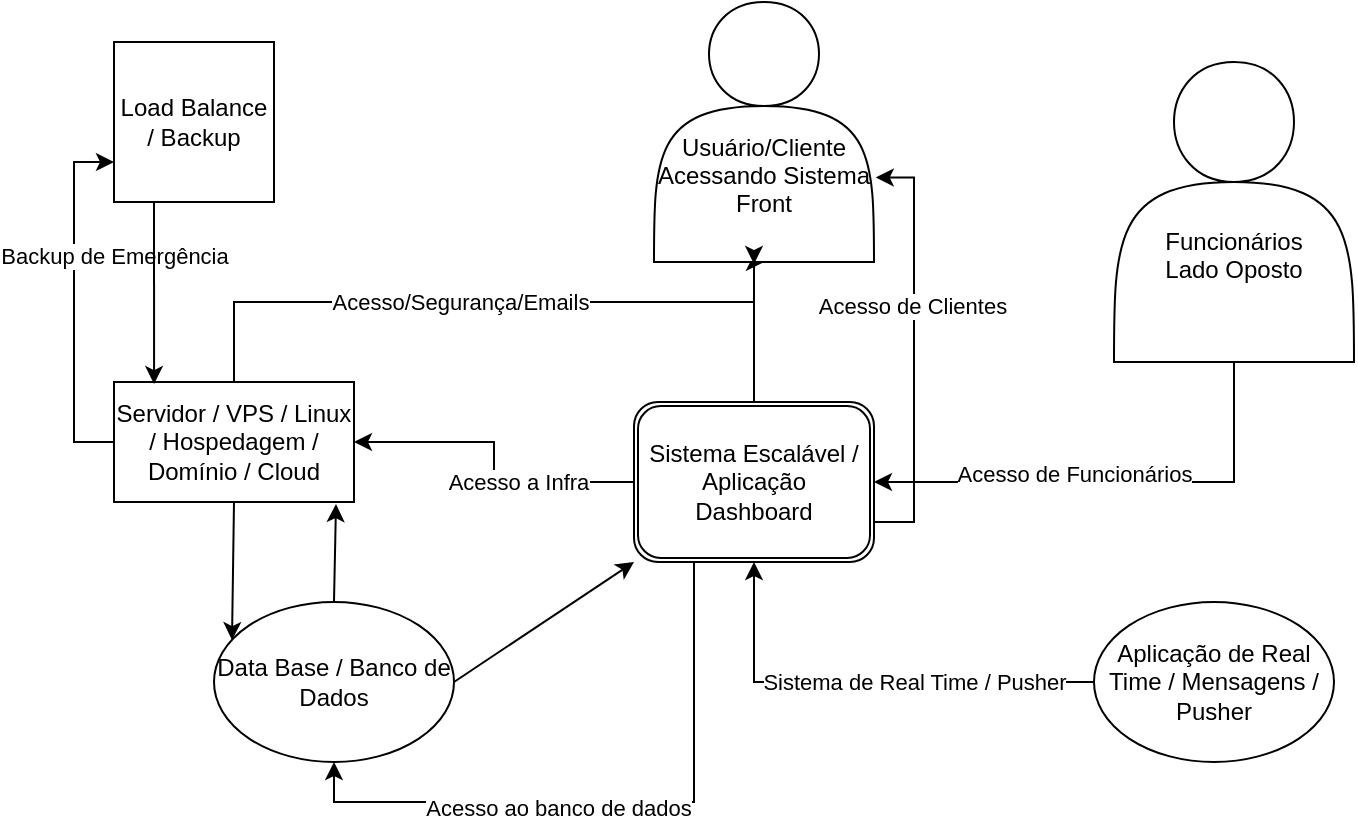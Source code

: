 <mxfile version="14.2.6" type="device"><diagram id="NUjW4b9L0eCQTGSvAhsl" name="Page-1"><mxGraphModel dx="868" dy="482" grid="1" gridSize="10" guides="1" tooltips="1" connect="1" arrows="1" fold="1" page="1" pageScale="1" pageWidth="827" pageHeight="1169" math="0" shadow="0"><root><mxCell id="0"/><mxCell id="1" parent="0"/><mxCell id="5fSCcKaNqyVrNbHJmPKr-10" style="edgeStyle=orthogonalEdgeStyle;rounded=0;orthogonalLoop=1;jettySize=auto;html=1;exitX=0.5;exitY=0;exitDx=0;exitDy=0;entryX=0.5;entryY=1;entryDx=0;entryDy=0;" edge="1" parent="1" source="5fSCcKaNqyVrNbHJmPKr-1" target="5fSCcKaNqyVrNbHJmPKr-3"><mxGeometry relative="1" as="geometry"><Array as="points"><mxPoint x="130" y="150"/><mxPoint x="390" y="150"/></Array></mxGeometry></mxCell><mxCell id="5fSCcKaNqyVrNbHJmPKr-11" value="Acesso/Segurança/Emails" style="edgeLabel;html=1;align=center;verticalAlign=middle;resizable=0;points=[];" vertex="1" connectable="0" parent="5fSCcKaNqyVrNbHJmPKr-10"><mxGeometry x="-0.062" relative="1" as="geometry"><mxPoint as="offset"/></mxGeometry></mxCell><mxCell id="5fSCcKaNqyVrNbHJmPKr-27" style="edgeStyle=orthogonalEdgeStyle;rounded=0;orthogonalLoop=1;jettySize=auto;html=1;exitX=0;exitY=0.5;exitDx=0;exitDy=0;entryX=0;entryY=0.75;entryDx=0;entryDy=0;" edge="1" parent="1" source="5fSCcKaNqyVrNbHJmPKr-1" target="5fSCcKaNqyVrNbHJmPKr-24"><mxGeometry relative="1" as="geometry"/></mxCell><mxCell id="5fSCcKaNqyVrNbHJmPKr-38" value="Backup de Emergência" style="edgeLabel;html=1;align=center;verticalAlign=middle;resizable=0;points=[];" vertex="1" connectable="0" parent="5fSCcKaNqyVrNbHJmPKr-27"><mxGeometry x="0.256" y="-1" relative="1" as="geometry"><mxPoint x="19" as="offset"/></mxGeometry></mxCell><mxCell id="5fSCcKaNqyVrNbHJmPKr-34" style="edgeStyle=none;rounded=0;orthogonalLoop=1;jettySize=auto;html=1;exitX=0.5;exitY=1;exitDx=0;exitDy=0;entryX=0.075;entryY=0.238;entryDx=0;entryDy=0;entryPerimeter=0;" edge="1" parent="1" source="5fSCcKaNqyVrNbHJmPKr-1" target="5fSCcKaNqyVrNbHJmPKr-20"><mxGeometry relative="1" as="geometry"/></mxCell><mxCell id="5fSCcKaNqyVrNbHJmPKr-1" value="Servidor / VPS / Linux / Hospedagem / Domínio / Cloud" style="rounded=0;whiteSpace=wrap;html=1;" vertex="1" parent="1"><mxGeometry x="70" y="190" width="120" height="60" as="geometry"/></mxCell><mxCell id="5fSCcKaNqyVrNbHJmPKr-3" value="&lt;br&gt;&lt;br&gt;&lt;br&gt;Usuário/Cliente&lt;br&gt;Acessando Sistema&lt;br&gt;Front" style="shape=actor;whiteSpace=wrap;html=1;" vertex="1" parent="1"><mxGeometry x="340" width="110" height="130" as="geometry"/></mxCell><mxCell id="5fSCcKaNqyVrNbHJmPKr-12" style="edgeStyle=orthogonalEdgeStyle;rounded=0;orthogonalLoop=1;jettySize=auto;html=1;exitX=0.5;exitY=0;exitDx=0;exitDy=0;" edge="1" parent="1" source="5fSCcKaNqyVrNbHJmPKr-5"><mxGeometry relative="1" as="geometry"><mxPoint x="390" y="131" as="targetPoint"/><Array as="points"><mxPoint x="390" y="130"/></Array></mxGeometry></mxCell><mxCell id="5fSCcKaNqyVrNbHJmPKr-16" style="edgeStyle=orthogonalEdgeStyle;rounded=0;orthogonalLoop=1;jettySize=auto;html=1;exitX=0;exitY=0.5;exitDx=0;exitDy=0;entryX=1;entryY=0.5;entryDx=0;entryDy=0;" edge="1" parent="1" source="5fSCcKaNqyVrNbHJmPKr-5" target="5fSCcKaNqyVrNbHJmPKr-1"><mxGeometry relative="1" as="geometry"/></mxCell><mxCell id="5fSCcKaNqyVrNbHJmPKr-40" value="Acesso a Infra" style="edgeLabel;html=1;align=center;verticalAlign=middle;resizable=0;points=[];" vertex="1" connectable="0" parent="5fSCcKaNqyVrNbHJmPKr-16"><mxGeometry x="-0.275" relative="1" as="geometry"><mxPoint as="offset"/></mxGeometry></mxCell><mxCell id="5fSCcKaNqyVrNbHJmPKr-31" style="edgeStyle=orthogonalEdgeStyle;rounded=0;orthogonalLoop=1;jettySize=auto;html=1;exitX=1;exitY=0.75;exitDx=0;exitDy=0;entryX=1.008;entryY=0.675;entryDx=0;entryDy=0;entryPerimeter=0;" edge="1" parent="1" source="5fSCcKaNqyVrNbHJmPKr-5" target="5fSCcKaNqyVrNbHJmPKr-3"><mxGeometry relative="1" as="geometry"/></mxCell><mxCell id="5fSCcKaNqyVrNbHJmPKr-37" value="Acesso de Clientes" style="edgeLabel;html=1;align=center;verticalAlign=middle;resizable=0;points=[];" vertex="1" connectable="0" parent="5fSCcKaNqyVrNbHJmPKr-31"><mxGeometry x="0.211" y="1" relative="1" as="geometry"><mxPoint as="offset"/></mxGeometry></mxCell><mxCell id="5fSCcKaNqyVrNbHJmPKr-33" style="edgeStyle=orthogonalEdgeStyle;rounded=0;orthogonalLoop=1;jettySize=auto;html=1;exitX=0.25;exitY=1;exitDx=0;exitDy=0;entryX=0.5;entryY=1;entryDx=0;entryDy=0;" edge="1" parent="1" source="5fSCcKaNqyVrNbHJmPKr-5" target="5fSCcKaNqyVrNbHJmPKr-20"><mxGeometry relative="1" as="geometry"/></mxCell><mxCell id="5fSCcKaNqyVrNbHJmPKr-35" value="Acesso ao banco de dados" style="edgeLabel;html=1;align=center;verticalAlign=middle;resizable=0;points=[];" vertex="1" connectable="0" parent="5fSCcKaNqyVrNbHJmPKr-33"><mxGeometry x="0.175" y="3" relative="1" as="geometry"><mxPoint as="offset"/></mxGeometry></mxCell><mxCell id="5fSCcKaNqyVrNbHJmPKr-5" value="Sistema Escalável / Aplicação Dashboard" style="shape=ext;double=1;rounded=1;whiteSpace=wrap;html=1;" vertex="1" parent="1"><mxGeometry x="330" y="200" width="120" height="80" as="geometry"/></mxCell><mxCell id="5fSCcKaNqyVrNbHJmPKr-19" style="edgeStyle=orthogonalEdgeStyle;rounded=0;orthogonalLoop=1;jettySize=auto;html=1;entryX=0.5;entryY=1;entryDx=0;entryDy=0;" edge="1" parent="1" source="5fSCcKaNqyVrNbHJmPKr-17" target="5fSCcKaNqyVrNbHJmPKr-5"><mxGeometry relative="1" as="geometry"/></mxCell><mxCell id="5fSCcKaNqyVrNbHJmPKr-39" value="Sistema de Real Time / Pusher" style="edgeLabel;html=1;align=center;verticalAlign=middle;resizable=0;points=[];" vertex="1" connectable="0" parent="5fSCcKaNqyVrNbHJmPKr-19"><mxGeometry x="-0.444" y="-1" relative="1" as="geometry"><mxPoint x="-26" y="1" as="offset"/></mxGeometry></mxCell><mxCell id="5fSCcKaNqyVrNbHJmPKr-17" value="Aplicação de Real Time / Mensagens / Pusher" style="ellipse;whiteSpace=wrap;html=1;" vertex="1" parent="1"><mxGeometry x="560" y="300" width="120" height="80" as="geometry"/></mxCell><mxCell id="5fSCcKaNqyVrNbHJmPKr-21" style="rounded=0;orthogonalLoop=1;jettySize=auto;html=1;exitX=0.5;exitY=0;exitDx=0;exitDy=0;entryX=0.925;entryY=1.017;entryDx=0;entryDy=0;entryPerimeter=0;" edge="1" parent="1" source="5fSCcKaNqyVrNbHJmPKr-20" target="5fSCcKaNqyVrNbHJmPKr-1"><mxGeometry relative="1" as="geometry"/></mxCell><mxCell id="5fSCcKaNqyVrNbHJmPKr-22" style="edgeStyle=none;rounded=0;orthogonalLoop=1;jettySize=auto;html=1;exitX=1;exitY=0.5;exitDx=0;exitDy=0;entryX=0;entryY=1;entryDx=0;entryDy=0;" edge="1" parent="1" source="5fSCcKaNqyVrNbHJmPKr-20" target="5fSCcKaNqyVrNbHJmPKr-5"><mxGeometry relative="1" as="geometry"/></mxCell><mxCell id="5fSCcKaNqyVrNbHJmPKr-20" value="Data Base / Banco de Dados" style="ellipse;whiteSpace=wrap;html=1;" vertex="1" parent="1"><mxGeometry x="120" y="300" width="120" height="80" as="geometry"/></mxCell><mxCell id="5fSCcKaNqyVrNbHJmPKr-26" style="edgeStyle=orthogonalEdgeStyle;rounded=0;orthogonalLoop=1;jettySize=auto;html=1;exitX=0.25;exitY=1;exitDx=0;exitDy=0;entryX=0.167;entryY=0.017;entryDx=0;entryDy=0;entryPerimeter=0;" edge="1" parent="1" source="5fSCcKaNqyVrNbHJmPKr-24" target="5fSCcKaNqyVrNbHJmPKr-1"><mxGeometry relative="1" as="geometry"/></mxCell><mxCell id="5fSCcKaNqyVrNbHJmPKr-24" value="Load Balance / Backup" style="whiteSpace=wrap;html=1;aspect=fixed;" vertex="1" parent="1"><mxGeometry x="70" y="20" width="80" height="80" as="geometry"/></mxCell><mxCell id="5fSCcKaNqyVrNbHJmPKr-32" style="edgeStyle=orthogonalEdgeStyle;rounded=0;orthogonalLoop=1;jettySize=auto;html=1;exitX=0.5;exitY=1;exitDx=0;exitDy=0;entryX=1;entryY=0.5;entryDx=0;entryDy=0;" edge="1" parent="1" source="5fSCcKaNqyVrNbHJmPKr-28" target="5fSCcKaNqyVrNbHJmPKr-5"><mxGeometry relative="1" as="geometry"/></mxCell><mxCell id="5fSCcKaNqyVrNbHJmPKr-36" value="Acesso de Funcionários" style="edgeLabel;html=1;align=center;verticalAlign=middle;resizable=0;points=[];" vertex="1" connectable="0" parent="5fSCcKaNqyVrNbHJmPKr-32"><mxGeometry x="0.167" y="-4" relative="1" as="geometry"><mxPoint as="offset"/></mxGeometry></mxCell><mxCell id="5fSCcKaNqyVrNbHJmPKr-28" value="&lt;br&gt;&lt;br&gt;&lt;br&gt;Funcionários&lt;br&gt;Lado Oposto" style="shape=actor;whiteSpace=wrap;html=1;" vertex="1" parent="1"><mxGeometry x="570" y="30" width="120" height="150" as="geometry"/></mxCell></root></mxGraphModel></diagram></mxfile>